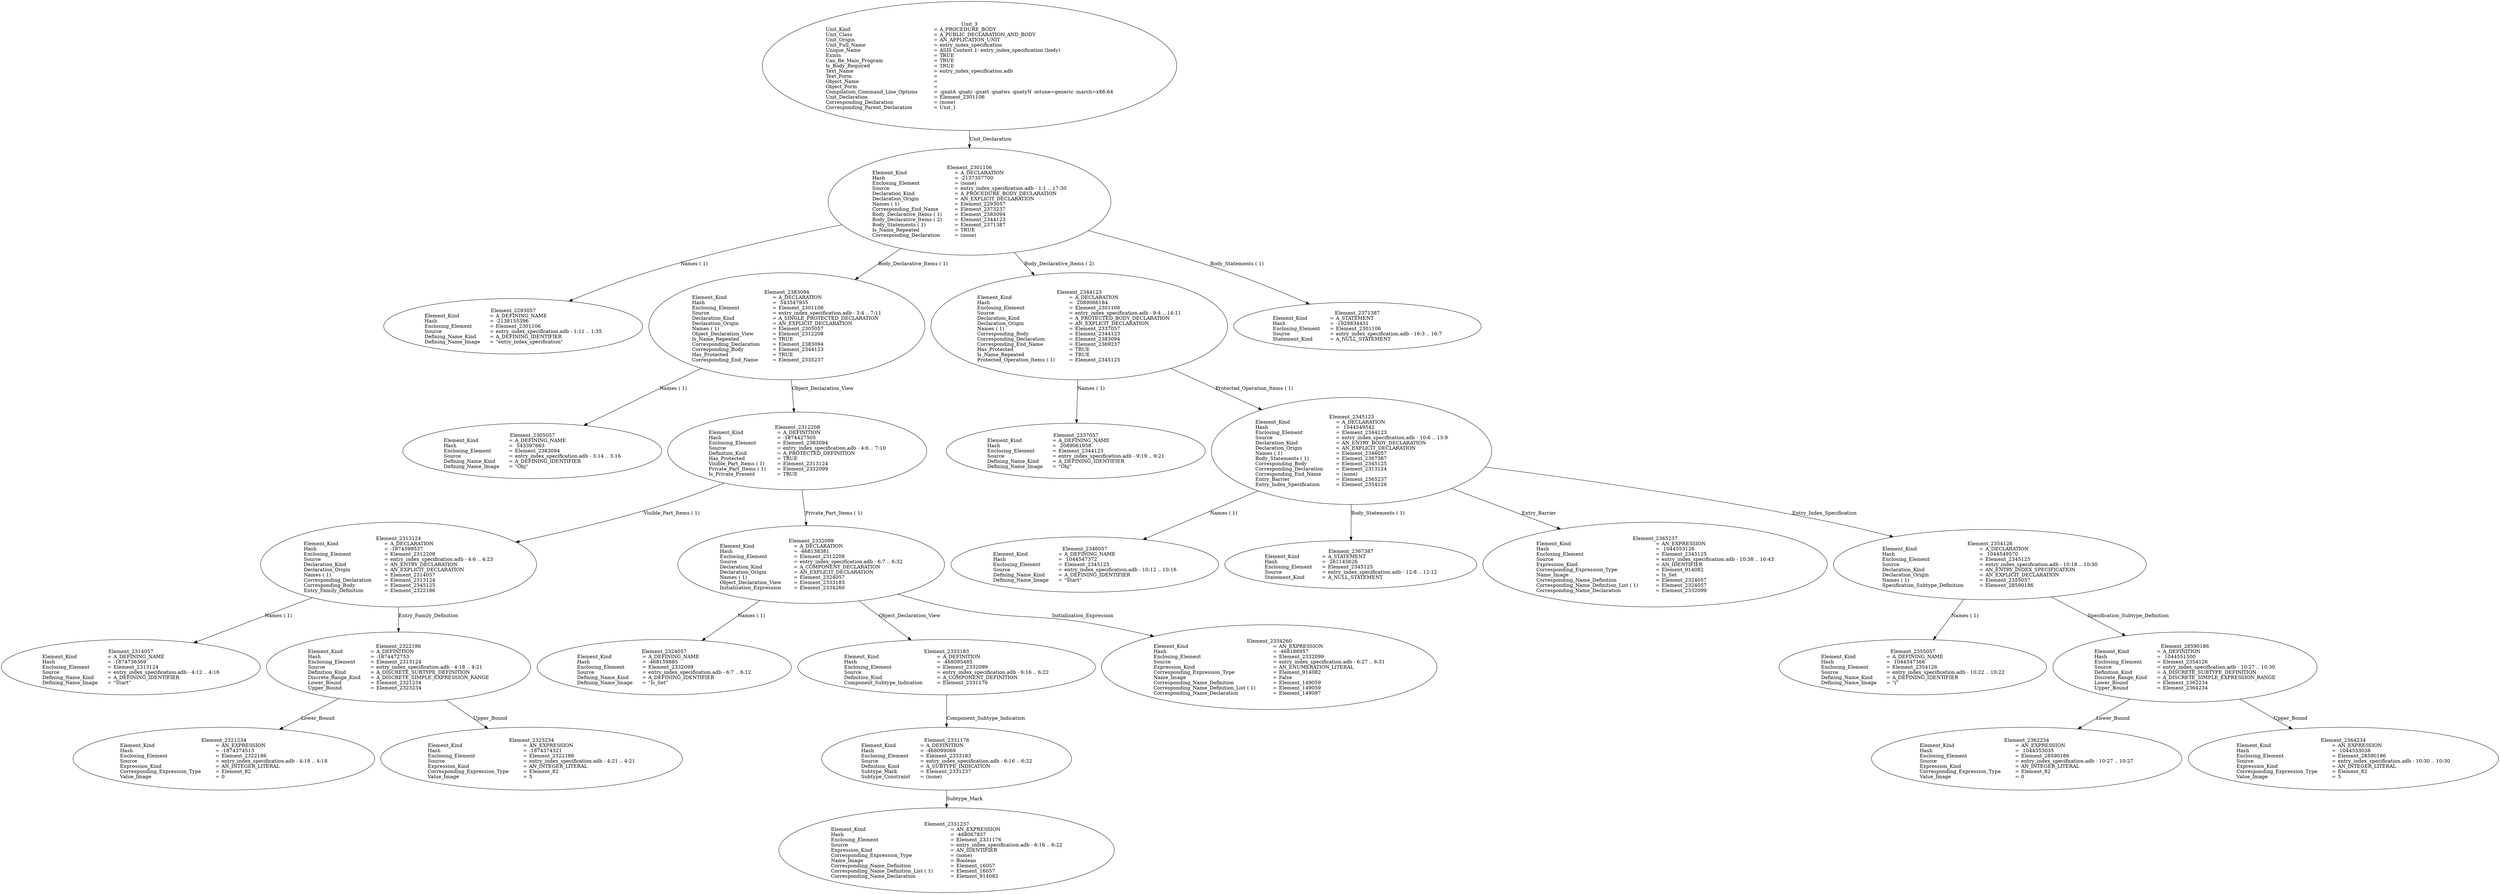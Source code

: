 digraph "entry_index_specification.adt" {
  Unit_3 -> Element_2301106
      [ label=Unit_Declaration ];
  Unit_3
      [ label=<<TABLE BORDER="0" CELLBORDER="0" CELLSPACING="0" CELLPADDING="0"> 
          <TR><TD COLSPAN="3">Unit_3</TD></TR>
          <TR><TD ALIGN="LEFT">Unit_Kind   </TD><TD> = </TD><TD ALIGN="LEFT">A_PROCEDURE_BODY</TD></TR>
          <TR><TD ALIGN="LEFT">Unit_Class   </TD><TD> = </TD><TD ALIGN="LEFT">A_PUBLIC_DECLARATION_AND_BODY</TD></TR>
          <TR><TD ALIGN="LEFT">Unit_Origin   </TD><TD> = </TD><TD ALIGN="LEFT">AN_APPLICATION_UNIT</TD></TR>
          <TR><TD ALIGN="LEFT">Unit_Full_Name    </TD><TD> = </TD><TD ALIGN="LEFT">entry_index_specification</TD></TR>
          <TR><TD ALIGN="LEFT">Unique_Name   </TD><TD> = </TD><TD ALIGN="LEFT">ASIS Context 1: entry_index_specification (body)</TD></TR>
          <TR><TD ALIGN="LEFT">Exists  </TD><TD> = </TD><TD ALIGN="LEFT">TRUE</TD></TR>
          <TR><TD ALIGN="LEFT">Can_Be_Main_Program     </TD><TD> = </TD><TD ALIGN="LEFT">TRUE</TD></TR>
          <TR><TD ALIGN="LEFT">Is_Body_Required     </TD><TD> = </TD><TD ALIGN="LEFT">TRUE</TD></TR>
          <TR><TD ALIGN="LEFT">Text_Name   </TD><TD> = </TD><TD ALIGN="LEFT">entry_index_specification.adb</TD></TR>
          <TR><TD ALIGN="LEFT">Text_Form   </TD><TD> = </TD><TD ALIGN="LEFT"></TD></TR>
          <TR><TD ALIGN="LEFT">Object_Name   </TD><TD> = </TD><TD ALIGN="LEFT"></TD></TR>
          <TR><TD ALIGN="LEFT">Object_Form   </TD><TD> = </TD><TD ALIGN="LEFT"></TD></TR>
          <TR><TD ALIGN="LEFT">Compilation_Command_Line_Options         </TD><TD> = </TD><TD ALIGN="LEFT">-gnatA -gnatc -gnatt -gnatws -gnatyN -mtune=generic -march=x86-64</TD></TR>
          <TR><TD ALIGN="LEFT">Unit_Declaration     </TD><TD> = </TD><TD ALIGN="LEFT">Element_2301106</TD></TR>
          <TR><TD ALIGN="LEFT">Corresponding_Declaration       </TD><TD> = </TD><TD ALIGN="LEFT">(none)</TD></TR>
          <TR><TD ALIGN="LEFT">Corresponding_Parent_Declaration         </TD><TD> = </TD><TD ALIGN="LEFT">Unit_1</TD></TR>
          </TABLE>> ];
  Element_2301106 -> Element_2293057
      [ label="Names ( 1)" ];
  Element_2301106 -> Element_2383094
      [ label="Body_Declarative_Items ( 1)" ];
  Element_2301106 -> Element_2344123
      [ label="Body_Declarative_Items ( 2)" ];
  Element_2301106 -> Element_2371387
      [ label="Body_Statements ( 1)" ];
  Element_2301106
      [ label=<<TABLE BORDER="0" CELLBORDER="0" CELLSPACING="0" CELLPADDING="0"> 
          <TR><TD COLSPAN="3">Element_2301106</TD></TR>
          <TR><TD ALIGN="LEFT">Element_Kind    </TD><TD> = </TD><TD ALIGN="LEFT">A_DECLARATION</TD></TR>
          <TR><TD ALIGN="LEFT">Hash  </TD><TD> = </TD><TD ALIGN="LEFT">-2137357700</TD></TR>
          <TR><TD ALIGN="LEFT">Enclosing_Element     </TD><TD> = </TD><TD ALIGN="LEFT">(none)</TD></TR>
          <TR><TD ALIGN="LEFT">Source  </TD><TD> = </TD><TD ALIGN="LEFT">entry_index_specification.adb - 1:1 .. 17:30</TD></TR>
          <TR><TD ALIGN="LEFT">Declaration_Kind     </TD><TD> = </TD><TD ALIGN="LEFT">A_PROCEDURE_BODY_DECLARATION</TD></TR>
          <TR><TD ALIGN="LEFT">Declaration_Origin     </TD><TD> = </TD><TD ALIGN="LEFT">AN_EXPLICIT_DECLARATION</TD></TR>
          <TR><TD ALIGN="LEFT">Names ( 1)   </TD><TD> = </TD><TD ALIGN="LEFT">Element_2293057</TD></TR>
          <TR><TD ALIGN="LEFT">Corresponding_End_Name      </TD><TD> = </TD><TD ALIGN="LEFT">Element_2373237</TD></TR>
          <TR><TD ALIGN="LEFT">Body_Declarative_Items ( 1)       </TD><TD> = </TD><TD ALIGN="LEFT">Element_2383094</TD></TR>
          <TR><TD ALIGN="LEFT">Body_Declarative_Items ( 2)       </TD><TD> = </TD><TD ALIGN="LEFT">Element_2344123</TD></TR>
          <TR><TD ALIGN="LEFT">Body_Statements ( 1)      </TD><TD> = </TD><TD ALIGN="LEFT">Element_2371387</TD></TR>
          <TR><TD ALIGN="LEFT">Is_Name_Repeated     </TD><TD> = </TD><TD ALIGN="LEFT">TRUE</TD></TR>
          <TR><TD ALIGN="LEFT">Corresponding_Declaration       </TD><TD> = </TD><TD ALIGN="LEFT">(none)</TD></TR>
          </TABLE>> ];
  Element_2293057
      [ label=<<TABLE BORDER="0" CELLBORDER="0" CELLSPACING="0" CELLPADDING="0"> 
          <TR><TD COLSPAN="3">Element_2293057</TD></TR>
          <TR><TD ALIGN="LEFT">Element_Kind    </TD><TD> = </TD><TD ALIGN="LEFT">A_DEFINING_NAME</TD></TR>
          <TR><TD ALIGN="LEFT">Hash  </TD><TD> = </TD><TD ALIGN="LEFT">-2138155396</TD></TR>
          <TR><TD ALIGN="LEFT">Enclosing_Element     </TD><TD> = </TD><TD ALIGN="LEFT">Element_2301106</TD></TR>
          <TR><TD ALIGN="LEFT">Source  </TD><TD> = </TD><TD ALIGN="LEFT">entry_index_specification.adb - 1:11 .. 1:35</TD></TR>
          <TR><TD ALIGN="LEFT">Defining_Name_Kind     </TD><TD> = </TD><TD ALIGN="LEFT">A_DEFINING_IDENTIFIER</TD></TR>
          <TR><TD ALIGN="LEFT">Defining_Name_Image     </TD><TD> = </TD><TD ALIGN="LEFT">"entry_index_specification"</TD></TR>
          </TABLE>> ];
  Element_2383094 -> Element_2305057
      [ label="Names ( 1)" ];
  Element_2383094 -> Element_2312208
      [ label=Object_Declaration_View ];
  Element_2383094
      [ label=<<TABLE BORDER="0" CELLBORDER="0" CELLSPACING="0" CELLPADDING="0"> 
          <TR><TD COLSPAN="3">Element_2383094</TD></TR>
          <TR><TD ALIGN="LEFT">Element_Kind    </TD><TD> = </TD><TD ALIGN="LEFT">A_DECLARATION</TD></TR>
          <TR><TD ALIGN="LEFT">Hash  </TD><TD> = </TD><TD ALIGN="LEFT"> 543547935</TD></TR>
          <TR><TD ALIGN="LEFT">Enclosing_Element     </TD><TD> = </TD><TD ALIGN="LEFT">Element_2301106</TD></TR>
          <TR><TD ALIGN="LEFT">Source  </TD><TD> = </TD><TD ALIGN="LEFT">entry_index_specification.adb - 3:4 .. 7:11</TD></TR>
          <TR><TD ALIGN="LEFT">Declaration_Kind     </TD><TD> = </TD><TD ALIGN="LEFT">A_SINGLE_PROTECTED_DECLARATION</TD></TR>
          <TR><TD ALIGN="LEFT">Declaration_Origin     </TD><TD> = </TD><TD ALIGN="LEFT">AN_EXPLICIT_DECLARATION</TD></TR>
          <TR><TD ALIGN="LEFT">Names ( 1)   </TD><TD> = </TD><TD ALIGN="LEFT">Element_2305057</TD></TR>
          <TR><TD ALIGN="LEFT">Object_Declaration_View      </TD><TD> = </TD><TD ALIGN="LEFT">Element_2312208</TD></TR>
          <TR><TD ALIGN="LEFT">Is_Name_Repeated     </TD><TD> = </TD><TD ALIGN="LEFT">TRUE</TD></TR>
          <TR><TD ALIGN="LEFT">Corresponding_Declaration       </TD><TD> = </TD><TD ALIGN="LEFT">Element_2383094</TD></TR>
          <TR><TD ALIGN="LEFT">Corresponding_Body     </TD><TD> = </TD><TD ALIGN="LEFT">Element_2344123</TD></TR>
          <TR><TD ALIGN="LEFT">Has_Protected    </TD><TD> = </TD><TD ALIGN="LEFT">TRUE</TD></TR>
          <TR><TD ALIGN="LEFT">Corresponding_End_Name      </TD><TD> = </TD><TD ALIGN="LEFT">Element_2335237</TD></TR>
          </TABLE>> ];
  Element_2305057
      [ label=<<TABLE BORDER="0" CELLBORDER="0" CELLSPACING="0" CELLPADDING="0"> 
          <TR><TD COLSPAN="3">Element_2305057</TD></TR>
          <TR><TD ALIGN="LEFT">Element_Kind    </TD><TD> = </TD><TD ALIGN="LEFT">A_DEFINING_NAME</TD></TR>
          <TR><TD ALIGN="LEFT">Hash  </TD><TD> = </TD><TD ALIGN="LEFT"> 543397663</TD></TR>
          <TR><TD ALIGN="LEFT">Enclosing_Element     </TD><TD> = </TD><TD ALIGN="LEFT">Element_2383094</TD></TR>
          <TR><TD ALIGN="LEFT">Source  </TD><TD> = </TD><TD ALIGN="LEFT">entry_index_specification.adb - 3:14 .. 3:16</TD></TR>
          <TR><TD ALIGN="LEFT">Defining_Name_Kind     </TD><TD> = </TD><TD ALIGN="LEFT">A_DEFINING_IDENTIFIER</TD></TR>
          <TR><TD ALIGN="LEFT">Defining_Name_Image     </TD><TD> = </TD><TD ALIGN="LEFT">"Obj"</TD></TR>
          </TABLE>> ];
  Element_2312208 -> Element_2313124
      [ label="Visible_Part_Items ( 1)" ];
  Element_2312208 -> Element_2332099
      [ label="Private_Part_Items ( 1)" ];
  Element_2312208
      [ label=<<TABLE BORDER="0" CELLBORDER="0" CELLSPACING="0" CELLPADDING="0"> 
          <TR><TD COLSPAN="3">Element_2312208</TD></TR>
          <TR><TD ALIGN="LEFT">Element_Kind    </TD><TD> = </TD><TD ALIGN="LEFT">A_DEFINITION</TD></TR>
          <TR><TD ALIGN="LEFT">Hash  </TD><TD> = </TD><TD ALIGN="LEFT">-1874427505</TD></TR>
          <TR><TD ALIGN="LEFT">Enclosing_Element     </TD><TD> = </TD><TD ALIGN="LEFT">Element_2383094</TD></TR>
          <TR><TD ALIGN="LEFT">Source  </TD><TD> = </TD><TD ALIGN="LEFT">entry_index_specification.adb - 4:6 .. 7:10</TD></TR>
          <TR><TD ALIGN="LEFT">Definition_Kind    </TD><TD> = </TD><TD ALIGN="LEFT">A_PROTECTED_DEFINITION</TD></TR>
          <TR><TD ALIGN="LEFT">Has_Protected    </TD><TD> = </TD><TD ALIGN="LEFT">TRUE</TD></TR>
          <TR><TD ALIGN="LEFT">Visible_Part_Items ( 1)      </TD><TD> = </TD><TD ALIGN="LEFT">Element_2313124</TD></TR>
          <TR><TD ALIGN="LEFT">Private_Part_Items ( 1)      </TD><TD> = </TD><TD ALIGN="LEFT">Element_2332099</TD></TR>
          <TR><TD ALIGN="LEFT">Is_Private_Present     </TD><TD> = </TD><TD ALIGN="LEFT">TRUE</TD></TR>
          </TABLE>> ];
  Element_2313124 -> Element_2314057
      [ label="Names ( 1)" ];
  Element_2313124 -> Element_2322186
      [ label=Entry_Family_Definition ];
  Element_2313124
      [ label=<<TABLE BORDER="0" CELLBORDER="0" CELLSPACING="0" CELLPADDING="0"> 
          <TR><TD COLSPAN="3">Element_2313124</TD></TR>
          <TR><TD ALIGN="LEFT">Element_Kind    </TD><TD> = </TD><TD ALIGN="LEFT">A_DECLARATION</TD></TR>
          <TR><TD ALIGN="LEFT">Hash  </TD><TD> = </TD><TD ALIGN="LEFT">-1874599537</TD></TR>
          <TR><TD ALIGN="LEFT">Enclosing_Element     </TD><TD> = </TD><TD ALIGN="LEFT">Element_2312208</TD></TR>
          <TR><TD ALIGN="LEFT">Source  </TD><TD> = </TD><TD ALIGN="LEFT">entry_index_specification.adb - 4:6 .. 4:23</TD></TR>
          <TR><TD ALIGN="LEFT">Declaration_Kind     </TD><TD> = </TD><TD ALIGN="LEFT">AN_ENTRY_DECLARATION</TD></TR>
          <TR><TD ALIGN="LEFT">Declaration_Origin     </TD><TD> = </TD><TD ALIGN="LEFT">AN_EXPLICIT_DECLARATION</TD></TR>
          <TR><TD ALIGN="LEFT">Names ( 1)   </TD><TD> = </TD><TD ALIGN="LEFT">Element_2314057</TD></TR>
          <TR><TD ALIGN="LEFT">Corresponding_Declaration       </TD><TD> = </TD><TD ALIGN="LEFT">Element_2313124</TD></TR>
          <TR><TD ALIGN="LEFT">Corresponding_Body     </TD><TD> = </TD><TD ALIGN="LEFT">Element_2345125</TD></TR>
          <TR><TD ALIGN="LEFT">Entry_Family_Definition      </TD><TD> = </TD><TD ALIGN="LEFT">Element_2322186</TD></TR>
          </TABLE>> ];
  Element_2314057
      [ label=<<TABLE BORDER="0" CELLBORDER="0" CELLSPACING="0" CELLPADDING="0"> 
          <TR><TD COLSPAN="3">Element_2314057</TD></TR>
          <TR><TD ALIGN="LEFT">Element_Kind    </TD><TD> = </TD><TD ALIGN="LEFT">A_DEFINING_NAME</TD></TR>
          <TR><TD ALIGN="LEFT">Hash  </TD><TD> = </TD><TD ALIGN="LEFT">-1874736369</TD></TR>
          <TR><TD ALIGN="LEFT">Enclosing_Element     </TD><TD> = </TD><TD ALIGN="LEFT">Element_2313124</TD></TR>
          <TR><TD ALIGN="LEFT">Source  </TD><TD> = </TD><TD ALIGN="LEFT">entry_index_specification.adb - 4:12 .. 4:16</TD></TR>
          <TR><TD ALIGN="LEFT">Defining_Name_Kind     </TD><TD> = </TD><TD ALIGN="LEFT">A_DEFINING_IDENTIFIER</TD></TR>
          <TR><TD ALIGN="LEFT">Defining_Name_Image     </TD><TD> = </TD><TD ALIGN="LEFT">"Start"</TD></TR>
          </TABLE>> ];
  Element_2322186 -> Element_2321234
      [ label=Lower_Bound ];
  Element_2322186 -> Element_2323234
      [ label=Upper_Bound ];
  Element_2322186
      [ label=<<TABLE BORDER="0" CELLBORDER="0" CELLSPACING="0" CELLPADDING="0"> 
          <TR><TD COLSPAN="3">Element_2322186</TD></TR>
          <TR><TD ALIGN="LEFT">Element_Kind    </TD><TD> = </TD><TD ALIGN="LEFT">A_DEFINITION</TD></TR>
          <TR><TD ALIGN="LEFT">Hash  </TD><TD> = </TD><TD ALIGN="LEFT">-1874472753</TD></TR>
          <TR><TD ALIGN="LEFT">Enclosing_Element     </TD><TD> = </TD><TD ALIGN="LEFT">Element_2313124</TD></TR>
          <TR><TD ALIGN="LEFT">Source  </TD><TD> = </TD><TD ALIGN="LEFT">entry_index_specification.adb - 4:18 .. 4:21</TD></TR>
          <TR><TD ALIGN="LEFT">Definition_Kind    </TD><TD> = </TD><TD ALIGN="LEFT">A_DISCRETE_SUBTYPE_DEFINITION</TD></TR>
          <TR><TD ALIGN="LEFT">Discrete_Range_Kind     </TD><TD> = </TD><TD ALIGN="LEFT">A_DISCRETE_SIMPLE_EXPRESSION_RANGE</TD></TR>
          <TR><TD ALIGN="LEFT">Lower_Bound   </TD><TD> = </TD><TD ALIGN="LEFT">Element_2321234</TD></TR>
          <TR><TD ALIGN="LEFT">Upper_Bound   </TD><TD> = </TD><TD ALIGN="LEFT">Element_2323234</TD></TR>
          </TABLE>> ];
  Element_2321234
      [ label=<<TABLE BORDER="0" CELLBORDER="0" CELLSPACING="0" CELLPADDING="0"> 
          <TR><TD COLSPAN="3">Element_2321234</TD></TR>
          <TR><TD ALIGN="LEFT">Element_Kind    </TD><TD> = </TD><TD ALIGN="LEFT">AN_EXPRESSION</TD></TR>
          <TR><TD ALIGN="LEFT">Hash  </TD><TD> = </TD><TD ALIGN="LEFT">-1874374513</TD></TR>
          <TR><TD ALIGN="LEFT">Enclosing_Element     </TD><TD> = </TD><TD ALIGN="LEFT">Element_2322186</TD></TR>
          <TR><TD ALIGN="LEFT">Source  </TD><TD> = </TD><TD ALIGN="LEFT">entry_index_specification.adb - 4:18 .. 4:18</TD></TR>
          <TR><TD ALIGN="LEFT">Expression_Kind    </TD><TD> = </TD><TD ALIGN="LEFT">AN_INTEGER_LITERAL</TD></TR>
          <TR><TD ALIGN="LEFT">Corresponding_Expression_Type        </TD><TD> = </TD><TD ALIGN="LEFT">Element_82</TD></TR>
          <TR><TD ALIGN="LEFT">Value_Image   </TD><TD> = </TD><TD ALIGN="LEFT">0</TD></TR>
          </TABLE>> ];
  Element_2323234
      [ label=<<TABLE BORDER="0" CELLBORDER="0" CELLSPACING="0" CELLPADDING="0"> 
          <TR><TD COLSPAN="3">Element_2323234</TD></TR>
          <TR><TD ALIGN="LEFT">Element_Kind    </TD><TD> = </TD><TD ALIGN="LEFT">AN_EXPRESSION</TD></TR>
          <TR><TD ALIGN="LEFT">Hash  </TD><TD> = </TD><TD ALIGN="LEFT">-1874374321</TD></TR>
          <TR><TD ALIGN="LEFT">Enclosing_Element     </TD><TD> = </TD><TD ALIGN="LEFT">Element_2322186</TD></TR>
          <TR><TD ALIGN="LEFT">Source  </TD><TD> = </TD><TD ALIGN="LEFT">entry_index_specification.adb - 4:21 .. 4:21</TD></TR>
          <TR><TD ALIGN="LEFT">Expression_Kind    </TD><TD> = </TD><TD ALIGN="LEFT">AN_INTEGER_LITERAL</TD></TR>
          <TR><TD ALIGN="LEFT">Corresponding_Expression_Type        </TD><TD> = </TD><TD ALIGN="LEFT">Element_82</TD></TR>
          <TR><TD ALIGN="LEFT">Value_Image   </TD><TD> = </TD><TD ALIGN="LEFT">5</TD></TR>
          </TABLE>> ];
  Element_2332099 -> Element_2324057
      [ label="Names ( 1)" ];
  Element_2332099 -> Element_2333183
      [ label=Object_Declaration_View ];
  Element_2332099 -> Element_2334260
      [ label=Initialization_Expression ];
  Element_2332099
      [ label=<<TABLE BORDER="0" CELLBORDER="0" CELLSPACING="0" CELLPADDING="0"> 
          <TR><TD COLSPAN="3">Element_2332099</TD></TR>
          <TR><TD ALIGN="LEFT">Element_Kind    </TD><TD> = </TD><TD ALIGN="LEFT">A_DECLARATION</TD></TR>
          <TR><TD ALIGN="LEFT">Hash  </TD><TD> = </TD><TD ALIGN="LEFT">-468138381</TD></TR>
          <TR><TD ALIGN="LEFT">Enclosing_Element     </TD><TD> = </TD><TD ALIGN="LEFT">Element_2312208</TD></TR>
          <TR><TD ALIGN="LEFT">Source  </TD><TD> = </TD><TD ALIGN="LEFT">entry_index_specification.adb - 6:7 .. 6:32</TD></TR>
          <TR><TD ALIGN="LEFT">Declaration_Kind     </TD><TD> = </TD><TD ALIGN="LEFT">A_COMPONENT_DECLARATION</TD></TR>
          <TR><TD ALIGN="LEFT">Declaration_Origin     </TD><TD> = </TD><TD ALIGN="LEFT">AN_EXPLICIT_DECLARATION</TD></TR>
          <TR><TD ALIGN="LEFT">Names ( 1)   </TD><TD> = </TD><TD ALIGN="LEFT">Element_2324057</TD></TR>
          <TR><TD ALIGN="LEFT">Object_Declaration_View      </TD><TD> = </TD><TD ALIGN="LEFT">Element_2333183</TD></TR>
          <TR><TD ALIGN="LEFT">Initialization_Expression       </TD><TD> = </TD><TD ALIGN="LEFT">Element_2334260</TD></TR>
          </TABLE>> ];
  Element_2324057
      [ label=<<TABLE BORDER="0" CELLBORDER="0" CELLSPACING="0" CELLPADDING="0"> 
          <TR><TD COLSPAN="3">Element_2324057</TD></TR>
          <TR><TD ALIGN="LEFT">Element_Kind    </TD><TD> = </TD><TD ALIGN="LEFT">A_DEFINING_NAME</TD></TR>
          <TR><TD ALIGN="LEFT">Hash  </TD><TD> = </TD><TD ALIGN="LEFT">-468159885</TD></TR>
          <TR><TD ALIGN="LEFT">Enclosing_Element     </TD><TD> = </TD><TD ALIGN="LEFT">Element_2332099</TD></TR>
          <TR><TD ALIGN="LEFT">Source  </TD><TD> = </TD><TD ALIGN="LEFT">entry_index_specification.adb - 6:7 .. 6:12</TD></TR>
          <TR><TD ALIGN="LEFT">Defining_Name_Kind     </TD><TD> = </TD><TD ALIGN="LEFT">A_DEFINING_IDENTIFIER</TD></TR>
          <TR><TD ALIGN="LEFT">Defining_Name_Image     </TD><TD> = </TD><TD ALIGN="LEFT">"Is_Set"</TD></TR>
          </TABLE>> ];
  Element_2333183 -> Element_2331176
      [ label=Component_Subtype_Indication ];
  Element_2333183
      [ label=<<TABLE BORDER="0" CELLBORDER="0" CELLSPACING="0" CELLPADDING="0"> 
          <TR><TD COLSPAN="3">Element_2333183</TD></TR>
          <TR><TD ALIGN="LEFT">Element_Kind    </TD><TD> = </TD><TD ALIGN="LEFT">A_DEFINITION</TD></TR>
          <TR><TD ALIGN="LEFT">Hash  </TD><TD> = </TD><TD ALIGN="LEFT">-468095485</TD></TR>
          <TR><TD ALIGN="LEFT">Enclosing_Element     </TD><TD> = </TD><TD ALIGN="LEFT">Element_2332099</TD></TR>
          <TR><TD ALIGN="LEFT">Source  </TD><TD> = </TD><TD ALIGN="LEFT">entry_index_specification.adb - 6:16 .. 6:22</TD></TR>
          <TR><TD ALIGN="LEFT">Definition_Kind    </TD><TD> = </TD><TD ALIGN="LEFT">A_COMPONENT_DEFINITION</TD></TR>
          <TR><TD ALIGN="LEFT">Component_Subtype_Indication        </TD><TD> = </TD><TD ALIGN="LEFT">Element_2331176</TD></TR>
          </TABLE>> ];
  Element_2331176 -> Element_2331237
      [ label=Subtype_Mark ];
  Element_2331176
      [ label=<<TABLE BORDER="0" CELLBORDER="0" CELLSPACING="0" CELLPADDING="0"> 
          <TR><TD COLSPAN="3">Element_2331176</TD></TR>
          <TR><TD ALIGN="LEFT">Element_Kind    </TD><TD> = </TD><TD ALIGN="LEFT">A_DEFINITION</TD></TR>
          <TR><TD ALIGN="LEFT">Hash  </TD><TD> = </TD><TD ALIGN="LEFT">-468099069</TD></TR>
          <TR><TD ALIGN="LEFT">Enclosing_Element     </TD><TD> = </TD><TD ALIGN="LEFT">Element_2333183</TD></TR>
          <TR><TD ALIGN="LEFT">Source  </TD><TD> = </TD><TD ALIGN="LEFT">entry_index_specification.adb - 6:16 .. 6:22</TD></TR>
          <TR><TD ALIGN="LEFT">Definition_Kind    </TD><TD> = </TD><TD ALIGN="LEFT">A_SUBTYPE_INDICATION</TD></TR>
          <TR><TD ALIGN="LEFT">Subtype_Mark    </TD><TD> = </TD><TD ALIGN="LEFT">Element_2331237</TD></TR>
          <TR><TD ALIGN="LEFT">Subtype_Constraint     </TD><TD> = </TD><TD ALIGN="LEFT">(none)</TD></TR>
          </TABLE>> ];
  Element_2331237
      [ label=<<TABLE BORDER="0" CELLBORDER="0" CELLSPACING="0" CELLPADDING="0"> 
          <TR><TD COLSPAN="3">Element_2331237</TD></TR>
          <TR><TD ALIGN="LEFT">Element_Kind    </TD><TD> = </TD><TD ALIGN="LEFT">AN_EXPRESSION</TD></TR>
          <TR><TD ALIGN="LEFT">Hash  </TD><TD> = </TD><TD ALIGN="LEFT">-468067837</TD></TR>
          <TR><TD ALIGN="LEFT">Enclosing_Element     </TD><TD> = </TD><TD ALIGN="LEFT">Element_2331176</TD></TR>
          <TR><TD ALIGN="LEFT">Source  </TD><TD> = </TD><TD ALIGN="LEFT">entry_index_specification.adb - 6:16 .. 6:22</TD></TR>
          <TR><TD ALIGN="LEFT">Expression_Kind    </TD><TD> = </TD><TD ALIGN="LEFT">AN_IDENTIFIER</TD></TR>
          <TR><TD ALIGN="LEFT">Corresponding_Expression_Type        </TD><TD> = </TD><TD ALIGN="LEFT">(none)</TD></TR>
          <TR><TD ALIGN="LEFT">Name_Image   </TD><TD> = </TD><TD ALIGN="LEFT">Boolean</TD></TR>
          <TR><TD ALIGN="LEFT">Corresponding_Name_Definition        </TD><TD> = </TD><TD ALIGN="LEFT">Element_16057</TD></TR>
          <TR><TD ALIGN="LEFT">Corresponding_Name_Definition_List ( 1)          </TD><TD> = </TD><TD ALIGN="LEFT">Element_16057</TD></TR>
          <TR><TD ALIGN="LEFT">Corresponding_Name_Declaration        </TD><TD> = </TD><TD ALIGN="LEFT">Element_914082</TD></TR>
          </TABLE>> ];
  Element_2334260
      [ label=<<TABLE BORDER="0" CELLBORDER="0" CELLSPACING="0" CELLPADDING="0"> 
          <TR><TD COLSPAN="3">Element_2334260</TD></TR>
          <TR><TD ALIGN="LEFT">Element_Kind    </TD><TD> = </TD><TD ALIGN="LEFT">AN_EXPRESSION</TD></TR>
          <TR><TD ALIGN="LEFT">Hash  </TD><TD> = </TD><TD ALIGN="LEFT">-468186957</TD></TR>
          <TR><TD ALIGN="LEFT">Enclosing_Element     </TD><TD> = </TD><TD ALIGN="LEFT">Element_2332099</TD></TR>
          <TR><TD ALIGN="LEFT">Source  </TD><TD> = </TD><TD ALIGN="LEFT">entry_index_specification.adb - 6:27 .. 6:31</TD></TR>
          <TR><TD ALIGN="LEFT">Expression_Kind    </TD><TD> = </TD><TD ALIGN="LEFT">AN_ENUMERATION_LITERAL</TD></TR>
          <TR><TD ALIGN="LEFT">Corresponding_Expression_Type        </TD><TD> = </TD><TD ALIGN="LEFT">Element_914082</TD></TR>
          <TR><TD ALIGN="LEFT">Name_Image   </TD><TD> = </TD><TD ALIGN="LEFT">False</TD></TR>
          <TR><TD ALIGN="LEFT">Corresponding_Name_Definition        </TD><TD> = </TD><TD ALIGN="LEFT">Element_149059</TD></TR>
          <TR><TD ALIGN="LEFT">Corresponding_Name_Definition_List ( 1)          </TD><TD> = </TD><TD ALIGN="LEFT">Element_149059</TD></TR>
          <TR><TD ALIGN="LEFT">Corresponding_Name_Declaration        </TD><TD> = </TD><TD ALIGN="LEFT">Element_149097</TD></TR>
          </TABLE>> ];
  Element_2344123 -> Element_2337057
      [ label="Names ( 1)" ];
  Element_2344123 -> Element_2345125
      [ label="Protected_Operation_Items ( 1)" ];
  Element_2344123
      [ label=<<TABLE BORDER="0" CELLBORDER="0" CELLSPACING="0" CELLPADDING="0"> 
          <TR><TD COLSPAN="3">Element_2344123</TD></TR>
          <TR><TD ALIGN="LEFT">Element_Kind    </TD><TD> = </TD><TD ALIGN="LEFT">A_DECLARATION</TD></TR>
          <TR><TD ALIGN="LEFT">Hash  </TD><TD> = </TD><TD ALIGN="LEFT"> 2089066184</TD></TR>
          <TR><TD ALIGN="LEFT">Enclosing_Element     </TD><TD> = </TD><TD ALIGN="LEFT">Element_2301106</TD></TR>
          <TR><TD ALIGN="LEFT">Source  </TD><TD> = </TD><TD ALIGN="LEFT">entry_index_specification.adb - 9:4 .. 14:11</TD></TR>
          <TR><TD ALIGN="LEFT">Declaration_Kind     </TD><TD> = </TD><TD ALIGN="LEFT">A_PROTECTED_BODY_DECLARATION</TD></TR>
          <TR><TD ALIGN="LEFT">Declaration_Origin     </TD><TD> = </TD><TD ALIGN="LEFT">AN_EXPLICIT_DECLARATION</TD></TR>
          <TR><TD ALIGN="LEFT">Names ( 1)   </TD><TD> = </TD><TD ALIGN="LEFT">Element_2337057</TD></TR>
          <TR><TD ALIGN="LEFT">Corresponding_Body     </TD><TD> = </TD><TD ALIGN="LEFT">Element_2344123</TD></TR>
          <TR><TD ALIGN="LEFT">Corresponding_Declaration       </TD><TD> = </TD><TD ALIGN="LEFT">Element_2383094</TD></TR>
          <TR><TD ALIGN="LEFT">Corresponding_End_Name      </TD><TD> = </TD><TD ALIGN="LEFT">Element_2369237</TD></TR>
          <TR><TD ALIGN="LEFT">Has_Protected    </TD><TD> = </TD><TD ALIGN="LEFT">TRUE</TD></TR>
          <TR><TD ALIGN="LEFT">Is_Name_Repeated     </TD><TD> = </TD><TD ALIGN="LEFT">TRUE</TD></TR>
          <TR><TD ALIGN="LEFT">Protected_Operation_Items ( 1)        </TD><TD> = </TD><TD ALIGN="LEFT">Element_2345125</TD></TR>
          </TABLE>> ];
  Element_2337057
      [ label=<<TABLE BORDER="0" CELLBORDER="0" CELLSPACING="0" CELLPADDING="0"> 
          <TR><TD COLSPAN="3">Element_2337057</TD></TR>
          <TR><TD ALIGN="LEFT">Element_Kind    </TD><TD> = </TD><TD ALIGN="LEFT">A_DEFINING_NAME</TD></TR>
          <TR><TD ALIGN="LEFT">Hash  </TD><TD> = </TD><TD ALIGN="LEFT"> 2089061958</TD></TR>
          <TR><TD ALIGN="LEFT">Enclosing_Element     </TD><TD> = </TD><TD ALIGN="LEFT">Element_2344123</TD></TR>
          <TR><TD ALIGN="LEFT">Source  </TD><TD> = </TD><TD ALIGN="LEFT">entry_index_specification.adb - 9:19 .. 9:21</TD></TR>
          <TR><TD ALIGN="LEFT">Defining_Name_Kind     </TD><TD> = </TD><TD ALIGN="LEFT">A_DEFINING_IDENTIFIER</TD></TR>
          <TR><TD ALIGN="LEFT">Defining_Name_Image     </TD><TD> = </TD><TD ALIGN="LEFT">"Obj"</TD></TR>
          </TABLE>> ];
  Element_2345125 -> Element_2346057
      [ label="Names ( 1)" ];
  Element_2345125 -> Element_2367387
      [ label="Body_Statements ( 1)" ];
  Element_2345125 -> Element_2365237
      [ label=Entry_Barrier ];
  Element_2345125 -> Element_2354126
      [ label=Entry_Index_Specification ];
  Element_2345125
      [ label=<<TABLE BORDER="0" CELLBORDER="0" CELLSPACING="0" CELLPADDING="0"> 
          <TR><TD COLSPAN="3">Element_2345125</TD></TR>
          <TR><TD ALIGN="LEFT">Element_Kind    </TD><TD> = </TD><TD ALIGN="LEFT">A_DECLARATION</TD></TR>
          <TR><TD ALIGN="LEFT">Hash  </TD><TD> = </TD><TD ALIGN="LEFT"> 1044549542</TD></TR>
          <TR><TD ALIGN="LEFT">Enclosing_Element     </TD><TD> = </TD><TD ALIGN="LEFT">Element_2344123</TD></TR>
          <TR><TD ALIGN="LEFT">Source  </TD><TD> = </TD><TD ALIGN="LEFT">entry_index_specification.adb - 10:6 .. 13:9</TD></TR>
          <TR><TD ALIGN="LEFT">Declaration_Kind     </TD><TD> = </TD><TD ALIGN="LEFT">AN_ENTRY_BODY_DECLARATION</TD></TR>
          <TR><TD ALIGN="LEFT">Declaration_Origin     </TD><TD> = </TD><TD ALIGN="LEFT">AN_EXPLICIT_DECLARATION</TD></TR>
          <TR><TD ALIGN="LEFT">Names ( 1)   </TD><TD> = </TD><TD ALIGN="LEFT">Element_2346057</TD></TR>
          <TR><TD ALIGN="LEFT">Body_Statements ( 1)      </TD><TD> = </TD><TD ALIGN="LEFT">Element_2367387</TD></TR>
          <TR><TD ALIGN="LEFT">Corresponding_Body     </TD><TD> = </TD><TD ALIGN="LEFT">Element_2345125</TD></TR>
          <TR><TD ALIGN="LEFT">Corresponding_Declaration       </TD><TD> = </TD><TD ALIGN="LEFT">Element_2313124</TD></TR>
          <TR><TD ALIGN="LEFT">Corresponding_End_Name      </TD><TD> = </TD><TD ALIGN="LEFT">(none)</TD></TR>
          <TR><TD ALIGN="LEFT">Entry_Barrier    </TD><TD> = </TD><TD ALIGN="LEFT">Element_2365237</TD></TR>
          <TR><TD ALIGN="LEFT">Entry_Index_Specification       </TD><TD> = </TD><TD ALIGN="LEFT">Element_2354126</TD></TR>
          </TABLE>> ];
  Element_2346057
      [ label=<<TABLE BORDER="0" CELLBORDER="0" CELLSPACING="0" CELLPADDING="0"> 
          <TR><TD COLSPAN="3">Element_2346057</TD></TR>
          <TR><TD ALIGN="LEFT">Element_Kind    </TD><TD> = </TD><TD ALIGN="LEFT">A_DEFINING_NAME</TD></TR>
          <TR><TD ALIGN="LEFT">Hash  </TD><TD> = </TD><TD ALIGN="LEFT"> 1044547372</TD></TR>
          <TR><TD ALIGN="LEFT">Enclosing_Element     </TD><TD> = </TD><TD ALIGN="LEFT">Element_2345125</TD></TR>
          <TR><TD ALIGN="LEFT">Source  </TD><TD> = </TD><TD ALIGN="LEFT">entry_index_specification.adb - 10:12 .. 10:16</TD></TR>
          <TR><TD ALIGN="LEFT">Defining_Name_Kind     </TD><TD> = </TD><TD ALIGN="LEFT">A_DEFINING_IDENTIFIER</TD></TR>
          <TR><TD ALIGN="LEFT">Defining_Name_Image     </TD><TD> = </TD><TD ALIGN="LEFT">"Start"</TD></TR>
          </TABLE>> ];
  Element_2354126 -> Element_2355057
      [ label="Names ( 1)" ];
  Element_2354126 -> Element_28590186
      [ label=Specification_Subtype_Definition ];
  Element_2354126
      [ label=<<TABLE BORDER="0" CELLBORDER="0" CELLSPACING="0" CELLPADDING="0"> 
          <TR><TD COLSPAN="3">Element_2354126</TD></TR>
          <TR><TD ALIGN="LEFT">Element_Kind    </TD><TD> = </TD><TD ALIGN="LEFT">A_DECLARATION</TD></TR>
          <TR><TD ALIGN="LEFT">Hash  </TD><TD> = </TD><TD ALIGN="LEFT"> 1044549570</TD></TR>
          <TR><TD ALIGN="LEFT">Enclosing_Element     </TD><TD> = </TD><TD ALIGN="LEFT">Element_2345125</TD></TR>
          <TR><TD ALIGN="LEFT">Source  </TD><TD> = </TD><TD ALIGN="LEFT">entry_index_specification.adb - 10:18 .. 10:30</TD></TR>
          <TR><TD ALIGN="LEFT">Declaration_Kind     </TD><TD> = </TD><TD ALIGN="LEFT">AN_ENTRY_INDEX_SPECIFICATION</TD></TR>
          <TR><TD ALIGN="LEFT">Declaration_Origin     </TD><TD> = </TD><TD ALIGN="LEFT">AN_EXPLICIT_DECLARATION</TD></TR>
          <TR><TD ALIGN="LEFT">Names ( 1)   </TD><TD> = </TD><TD ALIGN="LEFT">Element_2355057</TD></TR>
          <TR><TD ALIGN="LEFT">Specification_Subtype_Definition         </TD><TD> = </TD><TD ALIGN="LEFT">Element_28590186</TD></TR>
          </TABLE>> ];
  Element_2355057
      [ label=<<TABLE BORDER="0" CELLBORDER="0" CELLSPACING="0" CELLPADDING="0"> 
          <TR><TD COLSPAN="3">Element_2355057</TD></TR>
          <TR><TD ALIGN="LEFT">Element_Kind    </TD><TD> = </TD><TD ALIGN="LEFT">A_DEFINING_NAME</TD></TR>
          <TR><TD ALIGN="LEFT">Hash  </TD><TD> = </TD><TD ALIGN="LEFT"> 1044547366</TD></TR>
          <TR><TD ALIGN="LEFT">Enclosing_Element     </TD><TD> = </TD><TD ALIGN="LEFT">Element_2354126</TD></TR>
          <TR><TD ALIGN="LEFT">Source  </TD><TD> = </TD><TD ALIGN="LEFT">entry_index_specification.adb - 10:22 .. 10:22</TD></TR>
          <TR><TD ALIGN="LEFT">Defining_Name_Kind     </TD><TD> = </TD><TD ALIGN="LEFT">A_DEFINING_IDENTIFIER</TD></TR>
          <TR><TD ALIGN="LEFT">Defining_Name_Image     </TD><TD> = </TD><TD ALIGN="LEFT">"i"</TD></TR>
          </TABLE>> ];
  Element_28590186 -> Element_2362234
      [ label=Lower_Bound ];
  Element_28590186 -> Element_2364234
      [ label=Upper_Bound ];
  Element_28590186
      [ label=<<TABLE BORDER="0" CELLBORDER="0" CELLSPACING="0" CELLPADDING="0"> 
          <TR><TD COLSPAN="3">Element_28590186</TD></TR>
          <TR><TD ALIGN="LEFT">Element_Kind    </TD><TD> = </TD><TD ALIGN="LEFT">A_DEFINITION</TD></TR>
          <TR><TD ALIGN="LEFT">Hash  </TD><TD> = </TD><TD ALIGN="LEFT"> 1044551500</TD></TR>
          <TR><TD ALIGN="LEFT">Enclosing_Element     </TD><TD> = </TD><TD ALIGN="LEFT">Element_2354126</TD></TR>
          <TR><TD ALIGN="LEFT">Source  </TD><TD> = </TD><TD ALIGN="LEFT">entry_index_specification.adb - 10:27 .. 10:30</TD></TR>
          <TR><TD ALIGN="LEFT">Definition_Kind    </TD><TD> = </TD><TD ALIGN="LEFT">A_DISCRETE_SUBTYPE_DEFINITION</TD></TR>
          <TR><TD ALIGN="LEFT">Discrete_Range_Kind     </TD><TD> = </TD><TD ALIGN="LEFT">A_DISCRETE_SIMPLE_EXPRESSION_RANGE</TD></TR>
          <TR><TD ALIGN="LEFT">Lower_Bound   </TD><TD> = </TD><TD ALIGN="LEFT">Element_2362234</TD></TR>
          <TR><TD ALIGN="LEFT">Upper_Bound   </TD><TD> = </TD><TD ALIGN="LEFT">Element_2364234</TD></TR>
          </TABLE>> ];
  Element_2362234
      [ label=<<TABLE BORDER="0" CELLBORDER="0" CELLSPACING="0" CELLPADDING="0"> 
          <TR><TD COLSPAN="3">Element_2362234</TD></TR>
          <TR><TD ALIGN="LEFT">Element_Kind    </TD><TD> = </TD><TD ALIGN="LEFT">AN_EXPRESSION</TD></TR>
          <TR><TD ALIGN="LEFT">Hash  </TD><TD> = </TD><TD ALIGN="LEFT"> 1044553035</TD></TR>
          <TR><TD ALIGN="LEFT">Enclosing_Element     </TD><TD> = </TD><TD ALIGN="LEFT">Element_28590186</TD></TR>
          <TR><TD ALIGN="LEFT">Source  </TD><TD> = </TD><TD ALIGN="LEFT">entry_index_specification.adb - 10:27 .. 10:27</TD></TR>
          <TR><TD ALIGN="LEFT">Expression_Kind    </TD><TD> = </TD><TD ALIGN="LEFT">AN_INTEGER_LITERAL</TD></TR>
          <TR><TD ALIGN="LEFT">Corresponding_Expression_Type        </TD><TD> = </TD><TD ALIGN="LEFT">Element_82</TD></TR>
          <TR><TD ALIGN="LEFT">Value_Image   </TD><TD> = </TD><TD ALIGN="LEFT">0</TD></TR>
          </TABLE>> ];
  Element_2364234
      [ label=<<TABLE BORDER="0" CELLBORDER="0" CELLSPACING="0" CELLPADDING="0"> 
          <TR><TD COLSPAN="3">Element_2364234</TD></TR>
          <TR><TD ALIGN="LEFT">Element_Kind    </TD><TD> = </TD><TD ALIGN="LEFT">AN_EXPRESSION</TD></TR>
          <TR><TD ALIGN="LEFT">Hash  </TD><TD> = </TD><TD ALIGN="LEFT"> 1044553038</TD></TR>
          <TR><TD ALIGN="LEFT">Enclosing_Element     </TD><TD> = </TD><TD ALIGN="LEFT">Element_28590186</TD></TR>
          <TR><TD ALIGN="LEFT">Source  </TD><TD> = </TD><TD ALIGN="LEFT">entry_index_specification.adb - 10:30 .. 10:30</TD></TR>
          <TR><TD ALIGN="LEFT">Expression_Kind    </TD><TD> = </TD><TD ALIGN="LEFT">AN_INTEGER_LITERAL</TD></TR>
          <TR><TD ALIGN="LEFT">Corresponding_Expression_Type        </TD><TD> = </TD><TD ALIGN="LEFT">Element_82</TD></TR>
          <TR><TD ALIGN="LEFT">Value_Image   </TD><TD> = </TD><TD ALIGN="LEFT">5</TD></TR>
          </TABLE>> ];
  Element_2365237
      [ label=<<TABLE BORDER="0" CELLBORDER="0" CELLSPACING="0" CELLPADDING="0"> 
          <TR><TD COLSPAN="3">Element_2365237</TD></TR>
          <TR><TD ALIGN="LEFT">Element_Kind    </TD><TD> = </TD><TD ALIGN="LEFT">AN_EXPRESSION</TD></TR>
          <TR><TD ALIGN="LEFT">Hash  </TD><TD> = </TD><TD ALIGN="LEFT"> 1044553126</TD></TR>
          <TR><TD ALIGN="LEFT">Enclosing_Element     </TD><TD> = </TD><TD ALIGN="LEFT">Element_2345125</TD></TR>
          <TR><TD ALIGN="LEFT">Source  </TD><TD> = </TD><TD ALIGN="LEFT">entry_index_specification.adb - 10:38 .. 10:43</TD></TR>
          <TR><TD ALIGN="LEFT">Expression_Kind    </TD><TD> = </TD><TD ALIGN="LEFT">AN_IDENTIFIER</TD></TR>
          <TR><TD ALIGN="LEFT">Corresponding_Expression_Type        </TD><TD> = </TD><TD ALIGN="LEFT">Element_914082</TD></TR>
          <TR><TD ALIGN="LEFT">Name_Image   </TD><TD> = </TD><TD ALIGN="LEFT">Is_Set</TD></TR>
          <TR><TD ALIGN="LEFT">Corresponding_Name_Definition        </TD><TD> = </TD><TD ALIGN="LEFT">Element_2324057</TD></TR>
          <TR><TD ALIGN="LEFT">Corresponding_Name_Definition_List ( 1)          </TD><TD> = </TD><TD ALIGN="LEFT">Element_2324057</TD></TR>
          <TR><TD ALIGN="LEFT">Corresponding_Name_Declaration        </TD><TD> = </TD><TD ALIGN="LEFT">Element_2332099</TD></TR>
          </TABLE>> ];
  Element_2367387
      [ label=<<TABLE BORDER="0" CELLBORDER="0" CELLSPACING="0" CELLPADDING="0"> 
          <TR><TD COLSPAN="3">Element_2367387</TD></TR>
          <TR><TD ALIGN="LEFT">Element_Kind    </TD><TD> = </TD><TD ALIGN="LEFT">A_STATEMENT</TD></TR>
          <TR><TD ALIGN="LEFT">Hash  </TD><TD> = </TD><TD ALIGN="LEFT"> 261145626</TD></TR>
          <TR><TD ALIGN="LEFT">Enclosing_Element     </TD><TD> = </TD><TD ALIGN="LEFT">Element_2345125</TD></TR>
          <TR><TD ALIGN="LEFT">Source  </TD><TD> = </TD><TD ALIGN="LEFT">entry_index_specification.adb - 12:8 .. 12:12</TD></TR>
          <TR><TD ALIGN="LEFT">Statement_Kind    </TD><TD> = </TD><TD ALIGN="LEFT">A_NULL_STATEMENT</TD></TR>
          </TABLE>> ];
  Element_2371387
      [ label=<<TABLE BORDER="0" CELLBORDER="0" CELLSPACING="0" CELLPADDING="0"> 
          <TR><TD COLSPAN="3">Element_2371387</TD></TR>
          <TR><TD ALIGN="LEFT">Element_Kind    </TD><TD> = </TD><TD ALIGN="LEFT">A_STATEMENT</TD></TR>
          <TR><TD ALIGN="LEFT">Hash  </TD><TD> = </TD><TD ALIGN="LEFT">-1929834431</TD></TR>
          <TR><TD ALIGN="LEFT">Enclosing_Element     </TD><TD> = </TD><TD ALIGN="LEFT">Element_2301106</TD></TR>
          <TR><TD ALIGN="LEFT">Source  </TD><TD> = </TD><TD ALIGN="LEFT">entry_index_specification.adb - 16:3 .. 16:7</TD></TR>
          <TR><TD ALIGN="LEFT">Statement_Kind    </TD><TD> = </TD><TD ALIGN="LEFT">A_NULL_STATEMENT</TD></TR>
          </TABLE>> ]
}
